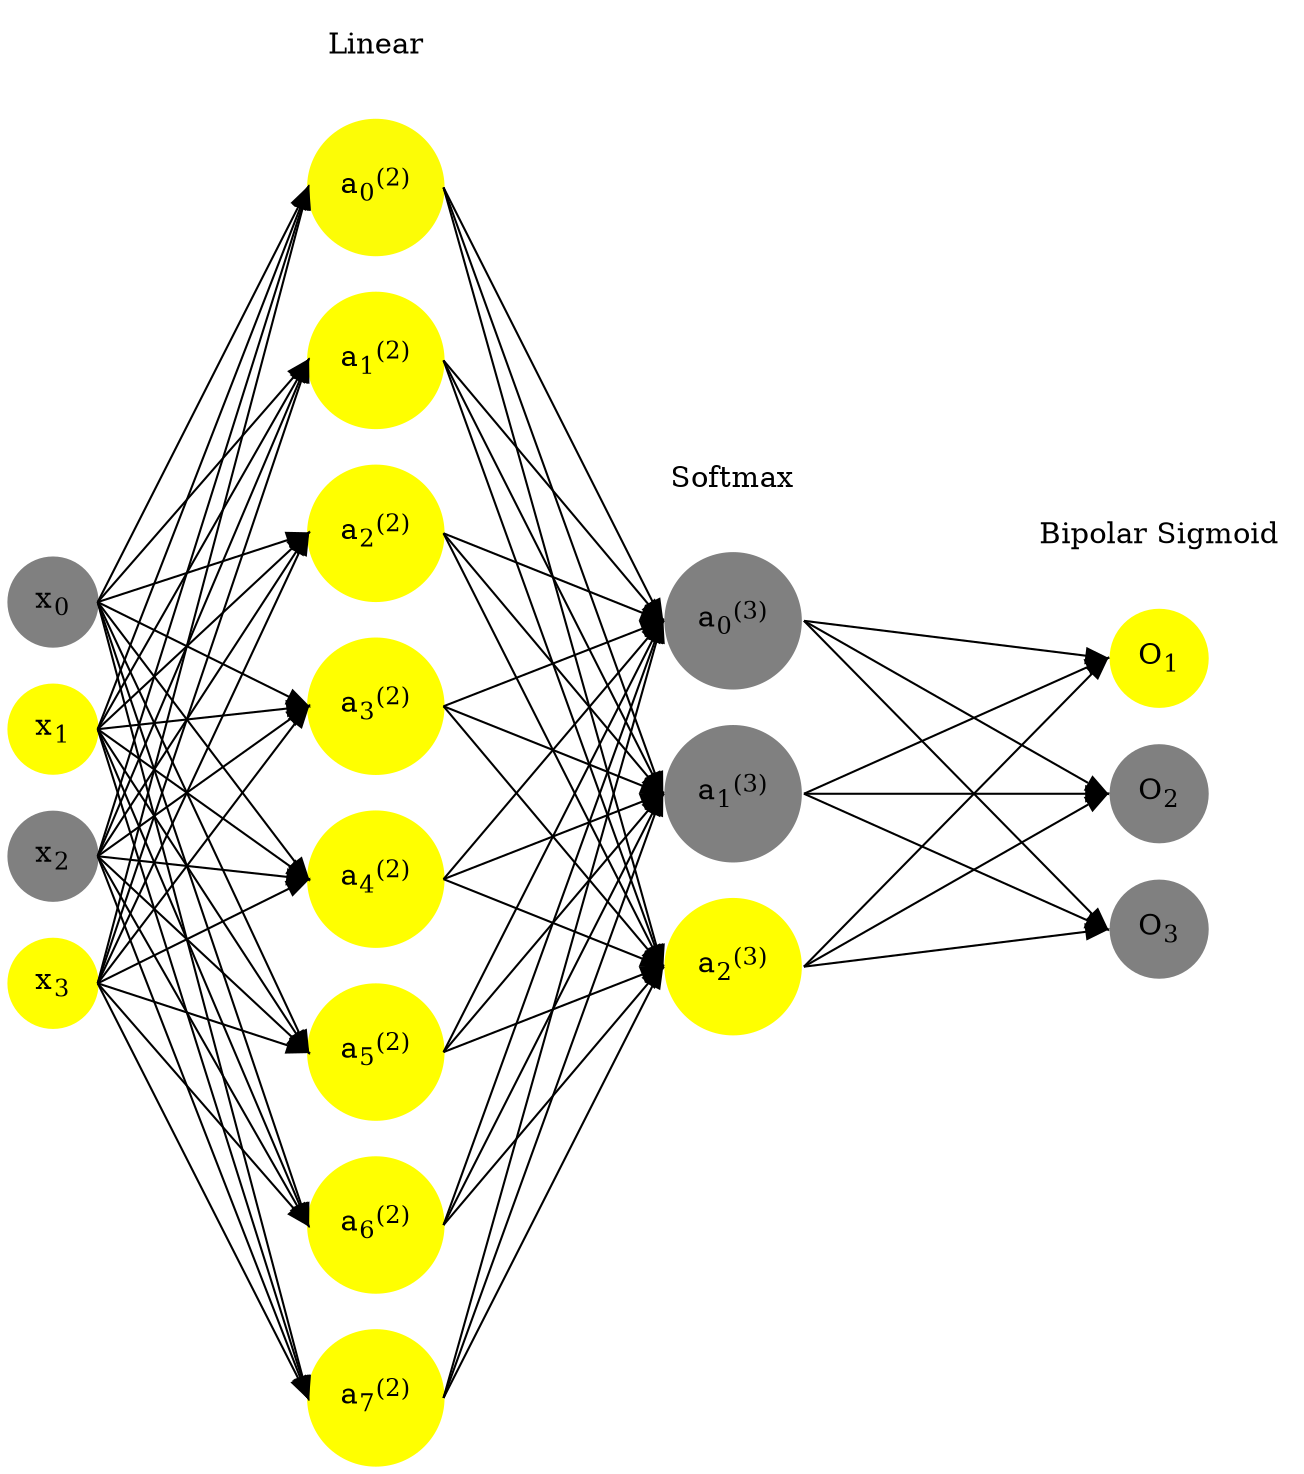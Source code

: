 digraph G {
	rankdir = LR;
	splines=false;
	edge[style=invis];
	ranksep= 1.4;
	{
	node [shape=circle, color="0.1667, 0.0, 0.5", style=filled, fillcolor="0.1667, 0.0, 0.5"];
	x0 [label=<x<sub>0</sub>>];
	}
	{
	node [shape=circle, color="0.1667, 1.0, 1.0", style=filled, fillcolor="0.1667, 1.0, 1.0"];
	x1 [label=<x<sub>1</sub>>];
	}
	{
	node [shape=circle, color="0.1667, 0.0, 0.5", style=filled, fillcolor="0.1667, 0.0, 0.5"];
	x2 [label=<x<sub>2</sub>>];
	}
	{
	node [shape=circle, color="0.1667, 1.0, 1.0", style=filled, fillcolor="0.1667, 1.0, 1.0"];
	x3 [label=<x<sub>3</sub>>];
	}
	{
	node [shape=circle, color="0.1667, 0.975812, 0.987906", style=filled, fillcolor="0.1667, 0.975812, 0.987906"];
	a02 [label=<a<sub>0</sub><sup>(2)</sup>>];
	}
	{
	node [shape=circle, color="0.1667, 1.773563, 1.386781", style=filled, fillcolor="0.1667, 1.773563, 1.386781"];
	a12 [label=<a<sub>1</sub><sup>(2)</sup>>];
	}
	{
	node [shape=circle, color="0.1667, 2.675398, 1.837699", style=filled, fillcolor="0.1667, 2.675398, 1.837699"];
	a22 [label=<a<sub>2</sub><sup>(2)</sup>>];
	}
	{
	node [shape=circle, color="0.1667, 2.439284, 1.719642", style=filled, fillcolor="0.1667, 2.439284, 1.719642"];
	a32 [label=<a<sub>3</sub><sup>(2)</sup>>];
	}
	{
	node [shape=circle, color="0.1667, 5.235650, 3.117825", style=filled, fillcolor="0.1667, 5.235650, 3.117825"];
	a42 [label=<a<sub>4</sub><sup>(2)</sup>>];
	}
	{
	node [shape=circle, color="0.1667, 4.630360, 2.815180", style=filled, fillcolor="0.1667, 4.630360, 2.815180"];
	a52 [label=<a<sub>5</sub><sup>(2)</sup>>];
	}
	{
	node [shape=circle, color="0.1667, 0.994471, 0.997235", style=filled, fillcolor="0.1667, 0.994471, 0.997235"];
	a62 [label=<a<sub>6</sub><sup>(2)</sup>>];
	}
	{
	node [shape=circle, color="0.1667, 2.959125, 1.979563", style=filled, fillcolor="0.1667, 2.959125, 1.979563"];
	a72 [label=<a<sub>7</sub><sup>(2)</sup>>];
	}
	{
	node [shape=circle, color="0.1667, 0.000000, 0.500000", style=filled, fillcolor="0.1667, 0.000000, 0.500000"];
	a03 [label=<a<sub>0</sub><sup>(3)</sup>>];
	}
	{
	node [shape=circle, color="0.1667, 0.000000, 0.500000", style=filled, fillcolor="0.1667, 0.000000, 0.500000"];
	a13 [label=<a<sub>1</sub><sup>(3)</sup>>];
	}
	{
	node [shape=circle, color="0.1667, 1.000000, 1.000000", style=filled, fillcolor="0.1667, 1.000000, 1.000000"];
	a23 [label=<a<sub>2</sub><sup>(3)</sup>>];
	}
	{
	node [shape=circle, color="0.1667, 1.0, 1.0", style=filled, fillcolor="0.1667, 1.0, 1.0"];
	O1 [label=<O<sub>1</sub>>];
	}
	{
	node [shape=circle, color="0.1667, 0.0, 0.5", style=filled, fillcolor="0.1667, 0.0, 0.5"];
	O2 [label=<O<sub>2</sub>>];
	}
	{
	node [shape=circle, color="0.1667, 0.0, 0.5", style=filled, fillcolor="0.1667, 0.0, 0.5"];
	O3 [label=<O<sub>3</sub>>];
	}
	{
	rank=same;
	x0->x1->x2->x3;
	}
	{
	rank=same;
	a02->a12->a22->a32->a42->a52->a62->a72;
	}
	{
	rank=same;
	a03->a13->a23;
	}
	{
	rank=same;
	O1->O2->O3;
	}
	l1 [shape=plaintext,label="Linear"];
	l1->a02;
	{rank=same; l1;a02};
	l2 [shape=plaintext,label="Softmax"];
	l2->a03;
	{rank=same; l2;a03};
	l3 [shape=plaintext,label="Bipolar Sigmoid"];
	l3->O1;
	{rank=same; l3;O1};
edge[style=solid, tailport=e, headport=w];
	{x0;x1;x2;x3} -> {a02;a12;a22;a32;a42;a52;a62;a72};
	{a02;a12;a22;a32;a42;a52;a62;a72} -> {a03;a13;a23};
	{a03;a13;a23} -> {O1,O2,O3};
}